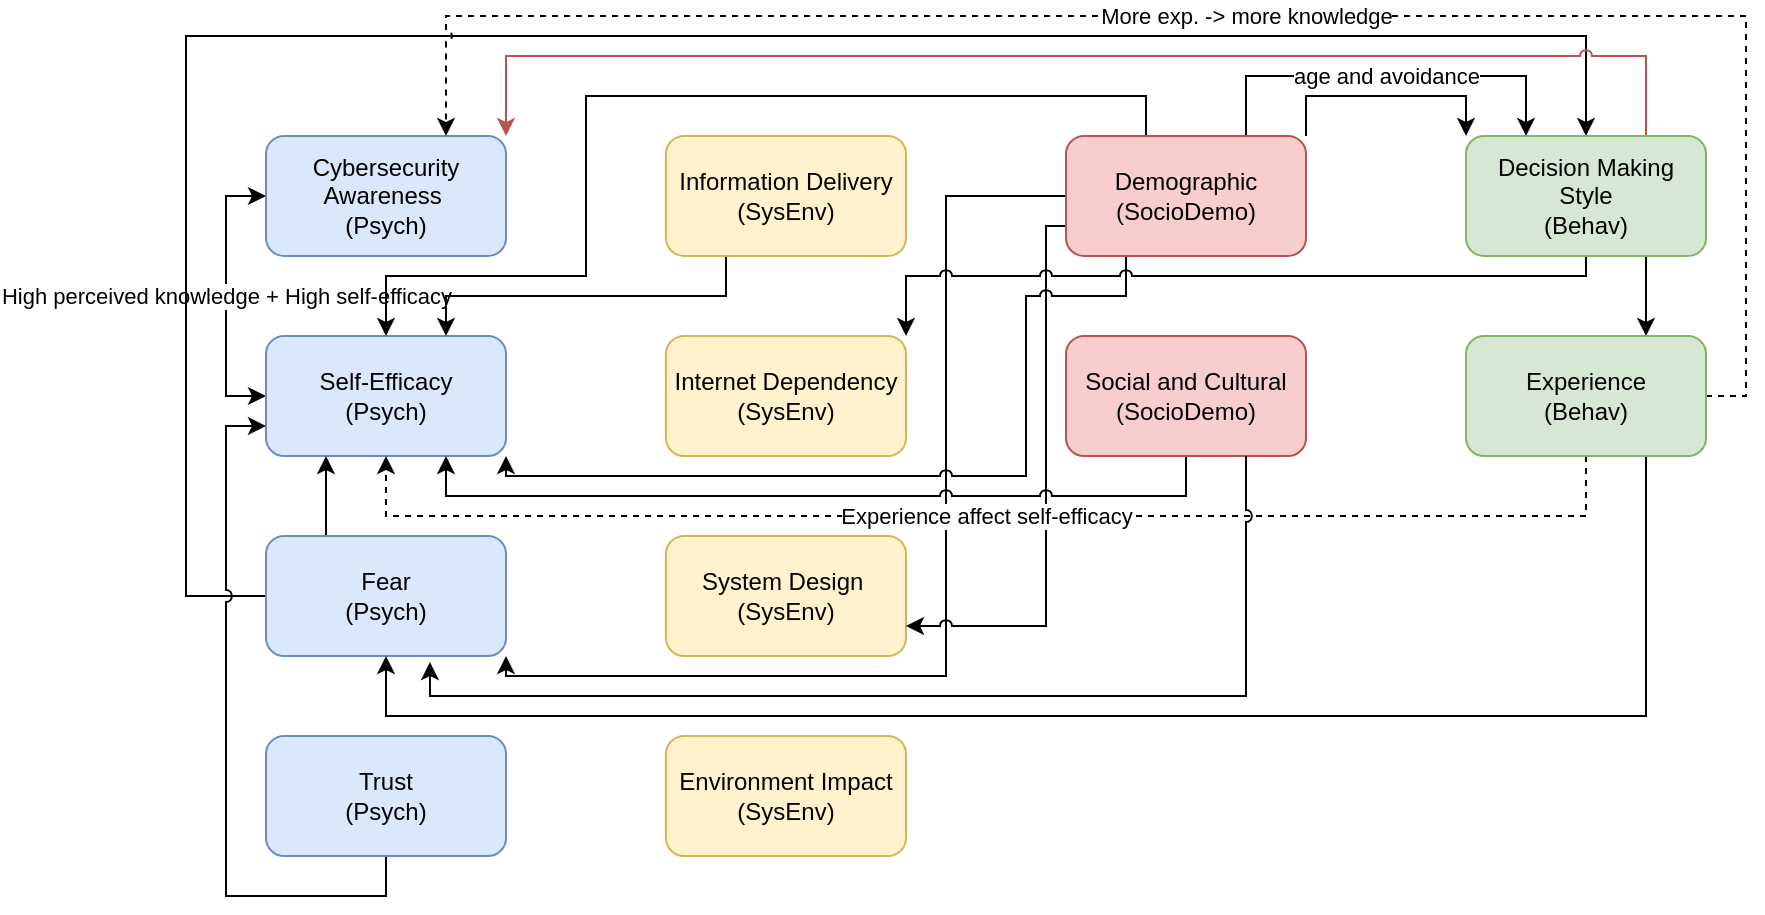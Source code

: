 <mxfile version="28.1.1" pages="3">
  <diagram name="Page-1" id="Dk5KH3D_nTtZC-o7jNqu">
    <mxGraphModel dx="2202" dy="768" grid="1" gridSize="10" guides="1" tooltips="1" connect="1" arrows="1" fold="1" page="1" pageScale="1" pageWidth="850" pageHeight="1100" math="0" shadow="0">
      <root>
        <mxCell id="0" />
        <mxCell id="1" parent="0" />
        <mxCell id="ku8M4nnd9gkYllifd4ZN-1" value="Cybersecurity Awareness&amp;nbsp;&lt;br&gt;(Psych)" style="rounded=1;whiteSpace=wrap;html=1;fillColor=#dae8fc;strokeColor=#6c8ebf;" parent="1" vertex="1">
          <mxGeometry x="80" y="80" width="120" height="60" as="geometry" />
        </mxCell>
        <mxCell id="SkmSBCSIT0Oq7I8b3XnM-7" value="High perceived knowledge + High self-efficacy" style="edgeStyle=orthogonalEdgeStyle;rounded=0;orthogonalLoop=1;jettySize=auto;html=1;exitX=0;exitY=0.5;exitDx=0;exitDy=0;entryX=0;entryY=0.5;entryDx=0;entryDy=0;startArrow=classic;startFill=1;jumpStyle=arc;" parent="1" source="ku8M4nnd9gkYllifd4ZN-2" target="ku8M4nnd9gkYllifd4ZN-1" edge="1">
          <mxGeometry relative="1" as="geometry" />
        </mxCell>
        <mxCell id="ku8M4nnd9gkYllifd4ZN-2" value="Self-Efficacy&lt;br&gt;(Psych)" style="rounded=1;whiteSpace=wrap;html=1;fillColor=#dae8fc;strokeColor=#6c8ebf;" parent="1" vertex="1">
          <mxGeometry x="80" y="180" width="120" height="60" as="geometry" />
        </mxCell>
        <mxCell id="Id32DltviCdmvm6kkwl5-5" style="edgeStyle=orthogonalEdgeStyle;shape=connector;rounded=0;jumpStyle=arc;orthogonalLoop=1;jettySize=auto;html=1;exitX=0;exitY=0.5;exitDx=0;exitDy=0;entryX=0.5;entryY=0;entryDx=0;entryDy=0;strokeColor=default;align=center;verticalAlign=middle;fontFamily=Helvetica;fontSize=11;fontColor=default;labelBackgroundColor=default;endArrow=classic;" edge="1" parent="1" source="ku8M4nnd9gkYllifd4ZN-3" target="ku8M4nnd9gkYllifd4ZN-11">
          <mxGeometry relative="1" as="geometry">
            <Array as="points">
              <mxPoint x="40" y="310" />
              <mxPoint x="40" y="30" />
              <mxPoint x="740" y="30" />
            </Array>
          </mxGeometry>
        </mxCell>
        <mxCell id="Id32DltviCdmvm6kkwl5-10" style="edgeStyle=orthogonalEdgeStyle;shape=connector;rounded=0;jumpStyle=arc;orthogonalLoop=1;jettySize=auto;html=1;exitX=0.25;exitY=0;exitDx=0;exitDy=0;entryX=0.25;entryY=1;entryDx=0;entryDy=0;strokeColor=default;align=center;verticalAlign=middle;fontFamily=Helvetica;fontSize=11;fontColor=default;labelBackgroundColor=default;endArrow=classic;" edge="1" parent="1" source="ku8M4nnd9gkYllifd4ZN-3" target="ku8M4nnd9gkYllifd4ZN-2">
          <mxGeometry relative="1" as="geometry" />
        </mxCell>
        <mxCell id="ku8M4nnd9gkYllifd4ZN-3" value="Fear&lt;br&gt;(Psych)" style="rounded=1;whiteSpace=wrap;html=1;fillColor=#dae8fc;strokeColor=#6c8ebf;" parent="1" vertex="1">
          <mxGeometry x="80" y="280" width="120" height="60" as="geometry" />
        </mxCell>
        <mxCell id="dDCWWGt2qfD9tHyZwhhX-2" style="edgeStyle=orthogonalEdgeStyle;rounded=0;orthogonalLoop=1;jettySize=auto;html=1;exitX=0.5;exitY=1;exitDx=0;exitDy=0;entryX=0;entryY=0.75;entryDx=0;entryDy=0;jumpStyle=arc;" parent="1" source="ku8M4nnd9gkYllifd4ZN-4" target="ku8M4nnd9gkYllifd4ZN-2" edge="1">
          <mxGeometry relative="1" as="geometry" />
        </mxCell>
        <mxCell id="ku8M4nnd9gkYllifd4ZN-4" value="Trust&lt;br&gt;(Psych)" style="rounded=1;whiteSpace=wrap;html=1;fillColor=#dae8fc;strokeColor=#6c8ebf;" parent="1" vertex="1">
          <mxGeometry x="80" y="380" width="120" height="60" as="geometry" />
        </mxCell>
        <mxCell id="dDCWWGt2qfD9tHyZwhhX-4" style="edgeStyle=orthogonalEdgeStyle;rounded=0;orthogonalLoop=1;jettySize=auto;html=1;exitX=0.25;exitY=1;exitDx=0;exitDy=0;entryX=0.75;entryY=0;entryDx=0;entryDy=0;jumpStyle=arc;" parent="1" source="ku8M4nnd9gkYllifd4ZN-5" target="ku8M4nnd9gkYllifd4ZN-2" edge="1">
          <mxGeometry relative="1" as="geometry">
            <Array as="points">
              <mxPoint x="310" y="160" />
              <mxPoint x="170" y="160" />
            </Array>
          </mxGeometry>
        </mxCell>
        <mxCell id="ku8M4nnd9gkYllifd4ZN-5" value="Information Delivery&lt;br&gt;(SysEnv)" style="rounded=1;whiteSpace=wrap;html=1;fillColor=#fff2cc;strokeColor=#d6b656;" parent="1" vertex="1">
          <mxGeometry x="280" y="80" width="120" height="60" as="geometry" />
        </mxCell>
        <mxCell id="ku8M4nnd9gkYllifd4ZN-6" value="Internet Dependency&lt;br&gt;(SysEnv)" style="rounded=1;whiteSpace=wrap;html=1;fillColor=#fff2cc;strokeColor=#d6b656;" parent="1" vertex="1">
          <mxGeometry x="280" y="180" width="120" height="60" as="geometry" />
        </mxCell>
        <mxCell id="ku8M4nnd9gkYllifd4ZN-7" value="System Design&lt;span style=&quot;background-color: transparent; color: light-dark(rgb(0, 0, 0), rgb(255, 255, 255));&quot;&gt;&amp;nbsp;&lt;/span&gt;&lt;div&gt;(SysEnv)&lt;/div&gt;" style="rounded=1;whiteSpace=wrap;html=1;fillColor=#fff2cc;strokeColor=#d6b656;" parent="1" vertex="1">
          <mxGeometry x="280" y="280" width="120" height="60" as="geometry" />
        </mxCell>
        <mxCell id="ku8M4nnd9gkYllifd4ZN-8" value="&lt;div&gt;Environment Impact&lt;br&gt;(SysEnv)&lt;/div&gt;" style="rounded=1;whiteSpace=wrap;html=1;fillColor=#fff2cc;strokeColor=#d6b656;" parent="1" vertex="1">
          <mxGeometry x="280" y="380" width="120" height="60" as="geometry" />
        </mxCell>
        <mxCell id="SkmSBCSIT0Oq7I8b3XnM-1" style="edgeStyle=orthogonalEdgeStyle;rounded=0;orthogonalLoop=1;jettySize=auto;html=1;exitX=0.5;exitY=0;exitDx=0;exitDy=0;entryX=0.5;entryY=0;entryDx=0;entryDy=0;jumpStyle=arc;" parent="1" source="ku8M4nnd9gkYllifd4ZN-9" target="ku8M4nnd9gkYllifd4ZN-2" edge="1">
          <mxGeometry relative="1" as="geometry">
            <Array as="points">
              <mxPoint x="520" y="80" />
              <mxPoint x="520" y="60" />
              <mxPoint x="240" y="60" />
              <mxPoint x="240" y="150" />
              <mxPoint x="140" y="150" />
            </Array>
          </mxGeometry>
        </mxCell>
        <mxCell id="dDCWWGt2qfD9tHyZwhhX-8" style="edgeStyle=orthogonalEdgeStyle;rounded=0;orthogonalLoop=1;jettySize=auto;html=1;exitX=0;exitY=0.5;exitDx=0;exitDy=0;entryX=1;entryY=1;entryDx=0;entryDy=0;jumpStyle=arc;" parent="1" source="ku8M4nnd9gkYllifd4ZN-9" target="ku8M4nnd9gkYllifd4ZN-3" edge="1">
          <mxGeometry relative="1" as="geometry">
            <Array as="points">
              <mxPoint x="420" y="110" />
              <mxPoint x="420" y="350" />
              <mxPoint x="200" y="350" />
            </Array>
          </mxGeometry>
        </mxCell>
        <mxCell id="Id32DltviCdmvm6kkwl5-1" style="edgeStyle=orthogonalEdgeStyle;rounded=0;orthogonalLoop=1;jettySize=auto;html=1;exitX=1;exitY=0;exitDx=0;exitDy=0;entryX=0;entryY=0;entryDx=0;entryDy=0;jumpStyle=arc;" edge="1" parent="1" source="ku8M4nnd9gkYllifd4ZN-9" target="ku8M4nnd9gkYllifd4ZN-11">
          <mxGeometry relative="1" as="geometry" />
        </mxCell>
        <mxCell id="Id32DltviCdmvm6kkwl5-2" style="edgeStyle=orthogonalEdgeStyle;rounded=0;orthogonalLoop=1;jettySize=auto;html=1;exitX=0;exitY=0.75;exitDx=0;exitDy=0;entryX=1;entryY=0.75;entryDx=0;entryDy=0;jumpStyle=arc;" edge="1" parent="1" source="ku8M4nnd9gkYllifd4ZN-9" target="ku8M4nnd9gkYllifd4ZN-7">
          <mxGeometry relative="1" as="geometry">
            <Array as="points">
              <mxPoint x="470" y="125" />
              <mxPoint x="470" y="325" />
            </Array>
          </mxGeometry>
        </mxCell>
        <mxCell id="Id32DltviCdmvm6kkwl5-3" value="age and avoidance" style="edgeStyle=orthogonalEdgeStyle;shape=connector;rounded=0;jumpStyle=arc;orthogonalLoop=1;jettySize=auto;html=1;exitX=0.75;exitY=0;exitDx=0;exitDy=0;entryX=0.25;entryY=0;entryDx=0;entryDy=0;strokeColor=default;align=center;verticalAlign=middle;fontFamily=Helvetica;fontSize=11;fontColor=default;labelBackgroundColor=default;endArrow=classic;" edge="1" parent="1" source="ku8M4nnd9gkYllifd4ZN-9" target="ku8M4nnd9gkYllifd4ZN-11">
          <mxGeometry relative="1" as="geometry">
            <Array as="points">
              <mxPoint x="570" y="50" />
              <mxPoint x="710" y="50" />
            </Array>
          </mxGeometry>
        </mxCell>
        <mxCell id="Id32DltviCdmvm6kkwl5-9" style="edgeStyle=orthogonalEdgeStyle;shape=connector;rounded=0;jumpStyle=arc;orthogonalLoop=1;jettySize=auto;html=1;exitX=0.25;exitY=1;exitDx=0;exitDy=0;entryX=1;entryY=1;entryDx=0;entryDy=0;strokeColor=default;align=center;verticalAlign=middle;fontFamily=Helvetica;fontSize=11;fontColor=default;labelBackgroundColor=default;endArrow=classic;" edge="1" parent="1" source="ku8M4nnd9gkYllifd4ZN-9" target="ku8M4nnd9gkYllifd4ZN-2">
          <mxGeometry relative="1" as="geometry">
            <Array as="points">
              <mxPoint x="510" y="160" />
              <mxPoint x="460" y="160" />
              <mxPoint x="460" y="250" />
              <mxPoint x="200" y="250" />
            </Array>
          </mxGeometry>
        </mxCell>
        <mxCell id="ku8M4nnd9gkYllifd4ZN-9" value="Demographic&lt;br&gt;(SocioDemo)" style="rounded=1;whiteSpace=wrap;html=1;fillColor=#f8cecc;strokeColor=#b85450;" parent="1" vertex="1">
          <mxGeometry x="480" y="80" width="120" height="60" as="geometry" />
        </mxCell>
        <mxCell id="dDCWWGt2qfD9tHyZwhhX-7" style="edgeStyle=orthogonalEdgeStyle;rounded=0;orthogonalLoop=1;jettySize=auto;html=1;exitX=0.5;exitY=1;exitDx=0;exitDy=0;entryX=0.75;entryY=1;entryDx=0;entryDy=0;jumpStyle=arc;" parent="1" source="ku8M4nnd9gkYllifd4ZN-10" target="ku8M4nnd9gkYllifd4ZN-2" edge="1">
          <mxGeometry relative="1" as="geometry" />
        </mxCell>
        <mxCell id="ku8M4nnd9gkYllifd4ZN-10" value="Social and Cultural&lt;br&gt;(SocioDemo)" style="rounded=1;whiteSpace=wrap;html=1;fillColor=#f8cecc;strokeColor=#b85450;" parent="1" vertex="1">
          <mxGeometry x="480" y="180" width="120" height="60" as="geometry" />
        </mxCell>
        <mxCell id="dDCWWGt2qfD9tHyZwhhX-6" style="edgeStyle=orthogonalEdgeStyle;rounded=0;orthogonalLoop=1;jettySize=auto;html=1;exitX=0.5;exitY=1;exitDx=0;exitDy=0;entryX=1;entryY=0;entryDx=0;entryDy=0;jumpStyle=arc;" parent="1" source="ku8M4nnd9gkYllifd4ZN-11" target="ku8M4nnd9gkYllifd4ZN-6" edge="1">
          <mxGeometry relative="1" as="geometry">
            <Array as="points">
              <mxPoint x="740" y="150" />
              <mxPoint x="400" y="150" />
            </Array>
          </mxGeometry>
        </mxCell>
        <mxCell id="Id32DltviCdmvm6kkwl5-6" style="edgeStyle=orthogonalEdgeStyle;shape=connector;rounded=0;jumpStyle=arc;orthogonalLoop=1;jettySize=auto;html=1;exitX=0.75;exitY=0;exitDx=0;exitDy=0;entryX=1;entryY=0;entryDx=0;entryDy=0;strokeColor=#b85450;align=center;verticalAlign=middle;fontFamily=Helvetica;fontSize=11;fontColor=default;labelBackgroundColor=default;endArrow=classic;fillColor=#f8cecc;" edge="1" parent="1" source="ku8M4nnd9gkYllifd4ZN-11" target="ku8M4nnd9gkYllifd4ZN-1">
          <mxGeometry relative="1" as="geometry">
            <Array as="points">
              <mxPoint x="770" y="40" />
              <mxPoint x="200" y="40" />
            </Array>
          </mxGeometry>
        </mxCell>
        <mxCell id="Id32DltviCdmvm6kkwl5-7" style="edgeStyle=orthogonalEdgeStyle;shape=connector;rounded=0;jumpStyle=arc;orthogonalLoop=1;jettySize=auto;html=1;exitX=0.75;exitY=1;exitDx=0;exitDy=0;entryX=0.75;entryY=0;entryDx=0;entryDy=0;strokeColor=default;align=center;verticalAlign=middle;fontFamily=Helvetica;fontSize=11;fontColor=default;labelBackgroundColor=default;endArrow=classic;" edge="1" parent="1" source="ku8M4nnd9gkYllifd4ZN-11" target="ku8M4nnd9gkYllifd4ZN-12">
          <mxGeometry relative="1" as="geometry" />
        </mxCell>
        <mxCell id="ku8M4nnd9gkYllifd4ZN-11" value="Decision Making Style&lt;br&gt;(Behav)" style="rounded=1;whiteSpace=wrap;html=1;fillColor=#d5e8d4;strokeColor=#82b366;" parent="1" vertex="1">
          <mxGeometry x="680" y="80" width="120" height="60" as="geometry" />
        </mxCell>
        <mxCell id="SkmSBCSIT0Oq7I8b3XnM-6" value="Experience affect self-efficacy" style="edgeStyle=orthogonalEdgeStyle;rounded=0;orthogonalLoop=1;jettySize=auto;html=1;exitX=0.5;exitY=1;exitDx=0;exitDy=0;entryX=0.5;entryY=1;entryDx=0;entryDy=0;dashed=1;jumpStyle=arc;" parent="1" source="ku8M4nnd9gkYllifd4ZN-12" target="ku8M4nnd9gkYllifd4ZN-2" edge="1">
          <mxGeometry relative="1" as="geometry">
            <Array as="points">
              <mxPoint x="740" y="270" />
              <mxPoint x="140" y="270" />
            </Array>
          </mxGeometry>
        </mxCell>
        <mxCell id="Id32DltviCdmvm6kkwl5-8" value="More exp. -&amp;gt; more knowledge" style="edgeStyle=orthogonalEdgeStyle;shape=connector;rounded=0;jumpStyle=arc;orthogonalLoop=1;jettySize=auto;html=1;exitX=1;exitY=0.5;exitDx=0;exitDy=0;entryX=0.75;entryY=0;entryDx=0;entryDy=0;strokeColor=default;align=center;verticalAlign=middle;fontFamily=Helvetica;fontSize=11;fontColor=default;labelBackgroundColor=default;endArrow=classic;dashed=1;" edge="1" parent="1" source="ku8M4nnd9gkYllifd4ZN-12" target="ku8M4nnd9gkYllifd4ZN-1">
          <mxGeometry relative="1" as="geometry">
            <Array as="points">
              <mxPoint x="820" y="210" />
              <mxPoint x="820" y="20" />
              <mxPoint x="170" y="20" />
            </Array>
          </mxGeometry>
        </mxCell>
        <mxCell id="Id32DltviCdmvm6kkwl5-12" style="edgeStyle=orthogonalEdgeStyle;shape=connector;rounded=0;jumpStyle=arc;orthogonalLoop=1;jettySize=auto;html=1;exitX=0.75;exitY=1;exitDx=0;exitDy=0;entryX=0.5;entryY=1;entryDx=0;entryDy=0;strokeColor=default;align=center;verticalAlign=middle;fontFamily=Helvetica;fontSize=11;fontColor=default;labelBackgroundColor=default;endArrow=classic;" edge="1" parent="1" source="ku8M4nnd9gkYllifd4ZN-12" target="ku8M4nnd9gkYllifd4ZN-3">
          <mxGeometry relative="1" as="geometry">
            <Array as="points">
              <mxPoint x="770" y="370" />
              <mxPoint x="140" y="370" />
            </Array>
          </mxGeometry>
        </mxCell>
        <mxCell id="ku8M4nnd9gkYllifd4ZN-12" value="Experience&lt;br&gt;(Behav)" style="rounded=1;whiteSpace=wrap;html=1;fillColor=#d5e8d4;strokeColor=#82b366;" parent="1" vertex="1">
          <mxGeometry x="680" y="180" width="120" height="60" as="geometry" />
        </mxCell>
        <mxCell id="Id32DltviCdmvm6kkwl5-11" style="edgeStyle=orthogonalEdgeStyle;shape=connector;rounded=0;jumpStyle=arc;orthogonalLoop=1;jettySize=auto;html=1;exitX=0.75;exitY=1;exitDx=0;exitDy=0;entryX=0.683;entryY=1.05;entryDx=0;entryDy=0;entryPerimeter=0;strokeColor=default;align=center;verticalAlign=middle;fontFamily=Helvetica;fontSize=11;fontColor=default;labelBackgroundColor=default;endArrow=classic;" edge="1" parent="1" source="ku8M4nnd9gkYllifd4ZN-10" target="ku8M4nnd9gkYllifd4ZN-3">
          <mxGeometry relative="1" as="geometry">
            <Array as="points">
              <mxPoint x="570" y="360" />
              <mxPoint x="162" y="360" />
            </Array>
          </mxGeometry>
        </mxCell>
      </root>
    </mxGraphModel>
  </diagram>
  <diagram name="Copy of Page-1" id="IxVkxDeGNalH0v7K7cHa">
    <mxGraphModel dx="1352" dy="768" grid="1" gridSize="10" guides="1" tooltips="1" connect="1" arrows="1" fold="1" page="1" pageScale="1" pageWidth="850" pageHeight="1100" math="0" shadow="0">
      <root>
        <mxCell id="jvpx-hk-9DW6_zQbPYDU-0" />
        <mxCell id="jvpx-hk-9DW6_zQbPYDU-1" parent="jvpx-hk-9DW6_zQbPYDU-0" />
        <mxCell id="-JyCa1wrIKhBo1HbL7ej-3" value="increases" style="edgeStyle=orthogonalEdgeStyle;rounded=0;orthogonalLoop=1;jettySize=auto;html=1;exitX=0;exitY=0.75;exitDx=0;exitDy=0;entryX=0;entryY=0.25;entryDx=0;entryDy=0;" edge="1" parent="jvpx-hk-9DW6_zQbPYDU-1" source="jvpx-hk-9DW6_zQbPYDU-2" target="-JyCa1wrIKhBo1HbL7ej-1">
          <mxGeometry relative="1" as="geometry" />
        </mxCell>
        <mxCell id="jvpx-hk-9DW6_zQbPYDU-2" value="Cybersecurity Awareness&amp;nbsp;&lt;br&gt;(Psych)" style="rounded=1;whiteSpace=wrap;html=1;fillColor=#dae8fc;strokeColor=#6c8ebf;" vertex="1" parent="jvpx-hk-9DW6_zQbPYDU-1">
          <mxGeometry x="80" y="80" width="120" height="60" as="geometry" />
        </mxCell>
        <mxCell id="jvpx-hk-9DW6_zQbPYDU-4" value="Self-Efficacy&lt;br&gt;(Psych)" style="rounded=1;whiteSpace=wrap;html=1;fillColor=#dae8fc;strokeColor=#6c8ebf;" vertex="1" parent="jvpx-hk-9DW6_zQbPYDU-1">
          <mxGeometry x="80" y="180" width="120" height="60" as="geometry" />
        </mxCell>
        <mxCell id="jvpx-hk-9DW6_zQbPYDU-7" value="Fear&lt;br&gt;(Psych)" style="rounded=1;whiteSpace=wrap;html=1;fillColor=#dae8fc;strokeColor=#6c8ebf;" vertex="1" parent="jvpx-hk-9DW6_zQbPYDU-1">
          <mxGeometry x="80" y="280" width="120" height="60" as="geometry" />
        </mxCell>
        <mxCell id="jvpx-hk-9DW6_zQbPYDU-9" value="Trust&lt;br&gt;(Psych)" style="rounded=1;whiteSpace=wrap;html=1;fillColor=#dae8fc;strokeColor=#6c8ebf;" vertex="1" parent="jvpx-hk-9DW6_zQbPYDU-1">
          <mxGeometry x="80" y="380" width="120" height="60" as="geometry" />
        </mxCell>
        <mxCell id="-JyCa1wrIKhBo1HbL7ej-4" value="increase" style="edgeStyle=orthogonalEdgeStyle;rounded=0;orthogonalLoop=1;jettySize=auto;html=1;exitX=0;exitY=0.75;exitDx=0;exitDy=0;entryX=1;entryY=0.75;entryDx=0;entryDy=0;" edge="1" parent="jvpx-hk-9DW6_zQbPYDU-1" source="jvpx-hk-9DW6_zQbPYDU-11" target="jvpx-hk-9DW6_zQbPYDU-2">
          <mxGeometry relative="1" as="geometry" />
        </mxCell>
        <mxCell id="jvpx-hk-9DW6_zQbPYDU-11" value="Information Delivery&lt;br&gt;(SysEnv)" style="rounded=1;whiteSpace=wrap;html=1;fillColor=#fff2cc;strokeColor=#d6b656;" vertex="1" parent="jvpx-hk-9DW6_zQbPYDU-1">
          <mxGeometry x="280" y="80" width="120" height="60" as="geometry" />
        </mxCell>
        <mxCell id="jvpx-hk-9DW6_zQbPYDU-12" value="Internet Dependency&lt;br&gt;(SysEnv)" style="rounded=1;whiteSpace=wrap;html=1;fillColor=#fff2cc;strokeColor=#d6b656;" vertex="1" parent="jvpx-hk-9DW6_zQbPYDU-1">
          <mxGeometry x="280" y="180" width="120" height="60" as="geometry" />
        </mxCell>
        <mxCell id="jvpx-hk-9DW6_zQbPYDU-13" value="System Design&lt;span style=&quot;background-color: transparent; color: light-dark(rgb(0, 0, 0), rgb(255, 255, 255));&quot;&gt;&amp;nbsp;&lt;/span&gt;&lt;div&gt;(SysEnv)&lt;/div&gt;" style="rounded=1;whiteSpace=wrap;html=1;fillColor=#fff2cc;strokeColor=#d6b656;" vertex="1" parent="jvpx-hk-9DW6_zQbPYDU-1">
          <mxGeometry x="280" y="280" width="120" height="60" as="geometry" />
        </mxCell>
        <mxCell id="jvpx-hk-9DW6_zQbPYDU-14" value="&lt;div&gt;Environment Impact&lt;br&gt;(SysEnv)&lt;/div&gt;" style="rounded=1;whiteSpace=wrap;html=1;fillColor=#fff2cc;strokeColor=#d6b656;" vertex="1" parent="jvpx-hk-9DW6_zQbPYDU-1">
          <mxGeometry x="280" y="380" width="120" height="60" as="geometry" />
        </mxCell>
        <mxCell id="jvpx-hk-9DW6_zQbPYDU-21" value="Demographic&lt;br&gt;(SocioDemo)" style="rounded=1;whiteSpace=wrap;html=1;fillColor=#f8cecc;strokeColor=#b85450;" vertex="1" parent="jvpx-hk-9DW6_zQbPYDU-1">
          <mxGeometry x="480" y="80" width="120" height="60" as="geometry" />
        </mxCell>
        <mxCell id="jvpx-hk-9DW6_zQbPYDU-23" value="Social and Cultural&lt;br&gt;(SocioDemo)" style="rounded=1;whiteSpace=wrap;html=1;fillColor=#f8cecc;strokeColor=#b85450;" vertex="1" parent="jvpx-hk-9DW6_zQbPYDU-1">
          <mxGeometry x="480" y="180" width="120" height="60" as="geometry" />
        </mxCell>
        <mxCell id="jvpx-hk-9DW6_zQbPYDU-27" value="Decision Making Style&lt;br&gt;(Behav)" style="rounded=1;whiteSpace=wrap;html=1;fillColor=#d5e8d4;strokeColor=#82b366;" vertex="1" parent="jvpx-hk-9DW6_zQbPYDU-1">
          <mxGeometry x="680" y="80" width="120" height="60" as="geometry" />
        </mxCell>
        <mxCell id="jvpx-hk-9DW6_zQbPYDU-31" value="Experience&lt;br&gt;(Behav)" style="rounded=1;whiteSpace=wrap;html=1;fillColor=#d5e8d4;strokeColor=#82b366;" vertex="1" parent="jvpx-hk-9DW6_zQbPYDU-1">
          <mxGeometry x="680" y="180" width="120" height="60" as="geometry" />
        </mxCell>
        <mxCell id="-JyCa1wrIKhBo1HbL7ej-0" value="Being Safe" style="rounded=1;whiteSpace=wrap;html=1;fillColor=#e1d5e7;strokeColor=#9673a6;" vertex="1" parent="jvpx-hk-9DW6_zQbPYDU-1">
          <mxGeometry x="580" y="570" width="120" height="60" as="geometry" />
        </mxCell>
        <mxCell id="-JyCa1wrIKhBo1HbL7ej-1" value="Secure Behavior" style="rounded=1;whiteSpace=wrap;html=1;fillColor=#e1d5e7;strokeColor=#9673a6;" vertex="1" parent="jvpx-hk-9DW6_zQbPYDU-1">
          <mxGeometry x="160" y="500" width="120" height="60" as="geometry" />
        </mxCell>
      </root>
    </mxGraphModel>
  </diagram>
  <diagram id="nVjXVaxDc0mkFGC4M_rG" name="Page-2">
    <mxGraphModel dx="3308" dy="1396" grid="1" gridSize="10" guides="1" tooltips="1" connect="1" arrows="1" fold="1" page="1" pageScale="1" pageWidth="850" pageHeight="1100" math="0" shadow="0">
      <root>
        <mxCell id="0" />
        <mxCell id="1" parent="0" />
        <mxCell id="yCaUs5lz8rlekobLfj3p-1" style="edgeStyle=none;shape=connector;curved=0;rounded=0;jumpStyle=none;jumpSize=5;orthogonalLoop=1;jettySize=auto;html=1;exitX=1;exitY=0.5;exitDx=0;exitDy=0;entryX=0;entryY=0.5;entryDx=0;entryDy=0;dashed=1;dashPattern=1 2;strokeColor=default;strokeWidth=4;align=center;verticalAlign=middle;fontFamily=Helvetica;fontSize=11;fontColor=default;labelBackgroundColor=default;endArrow=none;endFill=0;" parent="1" source="yCaUs5lz8rlekobLfj3p-3" target="yCaUs5lz8rlekobLfj3p-25" edge="1">
          <mxGeometry relative="1" as="geometry" />
        </mxCell>
        <mxCell id="yCaUs5lz8rlekobLfj3p-2" style="edgeStyle=none;shape=connector;curved=0;rounded=0;jumpStyle=none;jumpSize=5;orthogonalLoop=1;jettySize=auto;html=1;dashed=1;dashPattern=1 2;strokeColor=default;strokeWidth=4;align=center;verticalAlign=middle;fontFamily=Helvetica;fontSize=11;fontColor=default;labelBackgroundColor=default;endArrow=none;endFill=0;exitX=0;exitY=0.5;exitDx=0;exitDy=0;entryX=1;entryY=0.5;entryDx=0;entryDy=0;" parent="1" source="yCaUs5lz8rlekobLfj3p-3" target="yCaUs5lz8rlekobLfj3p-19" edge="1">
          <mxGeometry relative="1" as="geometry">
            <mxPoint x="430" y="848" as="targetPoint" />
            <mxPoint x="460" y="940" as="sourcePoint" />
          </mxGeometry>
        </mxCell>
        <mxCell id="yCaUs5lz8rlekobLfj3p-3" value="&lt;font style=&quot;font-size: 22px;&quot;&gt;Cybersecurity&lt;br&gt;Behavior&lt;/font&gt;" style="ellipse;whiteSpace=wrap;html=1;aspect=fixed;strokeWidth=4;fontSize=21;verticalAlign=middle;align=center;fontFamily=Helvetica;" parent="1" vertex="1">
          <mxGeometry x="490" y="830" width="220" height="220" as="geometry" />
        </mxCell>
        <mxCell id="yCaUs5lz8rlekobLfj3p-4" value="&lt;font style=&quot;color: light-dark(rgb(255, 255, 255), rgb(237, 237, 237)); font-size: 15px;&quot;&gt;Cybersecurity&lt;br&gt;Awareness&lt;/font&gt;" style="ellipse;whiteSpace=wrap;html=1;aspect=fixed;strokeWidth=3;fontSize=21;verticalAlign=middle;align=center;fontFamily=Helvetica;fillColor=#41D1B5;strokeColor=#41D1B5;fontStyle=1" parent="1" vertex="1">
          <mxGeometry x="900" y="516" width="279" height="279" as="geometry" />
        </mxCell>
        <mxCell id="yCaUs5lz8rlekobLfj3p-5" value="&lt;font style=&quot;color: light-dark(rgb(255, 255, 255), rgb(237, 237, 237)); font-size: 15px;&quot;&gt;Self-Efficacy&lt;/font&gt;" style="ellipse;whiteSpace=wrap;html=1;aspect=fixed;strokeWidth=3;fontSize=21;verticalAlign=middle;align=center;fontFamily=Helvetica;fillColor=#41D1B5;strokeColor=#41D1B5;fontStyle=1" parent="1" vertex="1">
          <mxGeometry x="1030" y="1160" width="183" height="183" as="geometry" />
        </mxCell>
        <mxCell id="yCaUs5lz8rlekobLfj3p-6" value="&lt;font style=&quot;color: light-dark(rgb(255, 255, 255), rgb(237, 237, 237)); font-size: 15px;&quot;&gt;Fear&lt;/font&gt;" style="ellipse;whiteSpace=wrap;html=1;aspect=fixed;strokeWidth=3;fontSize=21;verticalAlign=middle;align=center;fontFamily=Helvetica;fillColor=#41D1B5;strokeColor=#41D1B5;fontStyle=1" parent="1" vertex="1">
          <mxGeometry x="780" y="1198" width="63" height="63" as="geometry" />
        </mxCell>
        <mxCell id="yCaUs5lz8rlekobLfj3p-7" value="&lt;font style=&quot;color: light-dark(rgb(255, 255, 255), rgb(237, 237, 237)); font-size: 15px;&quot;&gt;Trust&lt;/font&gt;" style="ellipse;whiteSpace=wrap;html=1;aspect=fixed;strokeWidth=3;fontSize=21;verticalAlign=middle;align=center;fontFamily=Helvetica;fillColor=#41D1B5;strokeColor=#41D1B5;fontStyle=1" parent="1" vertex="1">
          <mxGeometry x="1116" y="908.5" width="63" height="63" as="geometry" />
        </mxCell>
        <mxCell id="yCaUs5lz8rlekobLfj3p-8" value="&lt;font style=&quot;color: light-dark(rgb(255, 255, 255), rgb(237, 237, 237)); font-size: 15px;&quot;&gt;Information Delivery&lt;/font&gt;" style="ellipse;whiteSpace=wrap;html=1;aspect=fixed;strokeWidth=3;fontSize=21;verticalAlign=middle;align=center;fontFamily=Helvetica;fillColor=#FE668C;strokeColor=#FE668C;fontStyle=1" parent="1" vertex="1">
          <mxGeometry x="-30" y="692" width="138" height="138" as="geometry" />
        </mxCell>
        <mxCell id="yCaUs5lz8rlekobLfj3p-9" value="&lt;font style=&quot;color: light-dark(rgb(255, 255, 255), rgb(237, 237, 237)); font-size: 15px;&quot;&gt;Internet Dependency&lt;/font&gt;" style="ellipse;whiteSpace=wrap;html=1;aspect=fixed;strokeWidth=3;fontSize=21;verticalAlign=middle;align=center;fontFamily=Helvetica;fillColor=#FE668C;strokeColor=#FE668C;fontStyle=1" parent="1" vertex="1">
          <mxGeometry x="314" y="1069.5" width="96" height="96" as="geometry" />
        </mxCell>
        <mxCell id="yCaUs5lz8rlekobLfj3p-10" value="&lt;font style=&quot;color: light-dark(rgb(255, 255, 255), rgb(237, 237, 237)); font-size: 15px;&quot;&gt;System Design&lt;/font&gt;" style="ellipse;whiteSpace=wrap;html=1;aspect=fixed;strokeWidth=3;fontSize=21;verticalAlign=middle;align=center;fontFamily=Helvetica;fillColor=#FE668C;strokeColor=#FE668C;fontStyle=1" parent="1" vertex="1">
          <mxGeometry x="280" y="580" width="87" height="87" as="geometry" />
        </mxCell>
        <mxCell id="yCaUs5lz8rlekobLfj3p-11" value="&lt;font style=&quot;color: light-dark(rgb(255, 255, 255), rgb(237, 237, 237)); font-size: 15px;&quot;&gt;Environment Impact&lt;/font&gt;" style="ellipse;whiteSpace=wrap;html=1;aspect=fixed;strokeWidth=3;fontSize=21;verticalAlign=middle;align=center;fontFamily=Helvetica;fillColor=#FE668C;strokeColor=#FE668C;fontStyle=1" parent="1" vertex="1">
          <mxGeometry x="22" y="988" width="138" height="138" as="geometry" />
        </mxCell>
        <mxCell id="yCaUs5lz8rlekobLfj3p-12" value="&lt;font style=&quot;color: light-dark(rgb(255, 255, 255), rgb(237, 237, 237)); font-size: 15px;&quot;&gt;Demographic&lt;/font&gt;" style="ellipse;whiteSpace=wrap;html=1;aspect=fixed;strokeWidth=3;fontSize=21;verticalAlign=middle;align=center;fontFamily=Helvetica;fillColor=#F99745;strokeColor=#F99745;fontStyle=1" parent="1" vertex="1">
          <mxGeometry x="410" y="458" width="150" height="150" as="geometry" />
        </mxCell>
        <mxCell id="yCaUs5lz8rlekobLfj3p-13" value="&lt;font style=&quot;color: light-dark(rgb(255, 255, 255), rgb(237, 237, 237)); font-size: 15px;&quot;&gt;Social &amp;amp; Cultural&lt;/font&gt;" style="ellipse;whiteSpace=wrap;html=1;aspect=fixed;strokeWidth=3;fontSize=21;verticalAlign=middle;align=center;fontFamily=Helvetica;fillColor=#F99745;strokeColor=#F99745;fontStyle=1" parent="1" vertex="1">
          <mxGeometry x="770" y="442" width="108" height="108" as="geometry" />
        </mxCell>
        <mxCell id="yCaUs5lz8rlekobLfj3p-14" style="edgeStyle=none;shape=connector;curved=0;rounded=0;jumpStyle=none;jumpSize=5;orthogonalLoop=1;jettySize=auto;html=1;exitX=1;exitY=0;exitDx=0;exitDy=0;entryX=0;entryY=1;entryDx=0;entryDy=0;dashed=1;dashPattern=1 2;strokeColor=#FFC639;strokeWidth=4;align=center;verticalAlign=middle;fontFamily=Helvetica;fontSize=11;fontColor=default;labelBackgroundColor=default;endArrow=none;endFill=0;" parent="1" source="yCaUs5lz8rlekobLfj3p-15" target="yCaUs5lz8rlekobLfj3p-28" edge="1">
          <mxGeometry relative="1" as="geometry" />
        </mxCell>
        <mxCell id="yCaUs5lz8rlekobLfj3p-15" value="&lt;font style=&quot;color: light-dark(rgb(255, 255, 255), rgb(237, 237, 237)); font-size: 15px;&quot;&gt;Decisionn-Making Style&lt;/font&gt;" style="ellipse;whiteSpace=wrap;html=1;aspect=fixed;strokeWidth=3;fontSize=21;verticalAlign=middle;align=center;fontFamily=Helvetica;fillColor=#FFC639;strokeColor=#FFC639;fontStyle=1" parent="1" vertex="1">
          <mxGeometry x="290" y="1218" width="117" height="117" as="geometry" />
        </mxCell>
        <mxCell id="yCaUs5lz8rlekobLfj3p-16" style="edgeStyle=none;shape=connector;curved=0;rounded=0;jumpStyle=none;jumpSize=5;orthogonalLoop=1;jettySize=auto;html=1;exitX=0.5;exitY=0;exitDx=0;exitDy=0;entryX=0.5;entryY=1;entryDx=0;entryDy=0;dashed=1;dashPattern=1 2;strokeColor=#FFC639;strokeWidth=4;align=center;verticalAlign=middle;fontFamily=Helvetica;fontSize=11;fontColor=default;labelBackgroundColor=default;endArrow=none;endFill=0;" parent="1" source="yCaUs5lz8rlekobLfj3p-17" target="yCaUs5lz8rlekobLfj3p-28" edge="1">
          <mxGeometry relative="1" as="geometry" />
        </mxCell>
        <mxCell id="yCaUs5lz8rlekobLfj3p-17" value="&lt;font color=&quot;#ffffff&quot;&gt;&lt;span style=&quot;font-size: 15px;&quot;&gt;Past Experience&lt;/span&gt;&lt;/font&gt;" style="ellipse;whiteSpace=wrap;html=1;aspect=fixed;strokeWidth=3;fontSize=21;verticalAlign=middle;align=center;fontFamily=Helvetica;fillColor=#FFC639;strokeColor=#FFC639;fontStyle=1" parent="1" vertex="1">
          <mxGeometry x="540" y="1348" width="87" height="87" as="geometry" />
        </mxCell>
        <mxCell id="yCaUs5lz8rlekobLfj3p-18" value="" style="group" parent="1" vertex="1" connectable="0">
          <mxGeometry x="150" y="718" width="280" height="280" as="geometry" />
        </mxCell>
        <mxCell id="yCaUs5lz8rlekobLfj3p-19" value="" style="ellipse;whiteSpace=wrap;html=1;aspect=fixed;strokeWidth=4;fontSize=21;verticalAlign=middle;align=center;fontFamily=Helvetica;strokeColor=#FE668C;" parent="yCaUs5lz8rlekobLfj3p-18" vertex="1">
          <mxGeometry width="297" height="297" as="geometry" />
        </mxCell>
        <mxCell id="yCaUs5lz8rlekobLfj3p-20" value="&lt;span style=&quot;color: rgb(255, 255, 255);&quot;&gt;&lt;font style=&quot;font-size: 25px;&quot;&gt;Systemic &amp;amp; Environmental Factors&lt;/font&gt;&lt;/span&gt;" style="ellipse;whiteSpace=wrap;html=1;aspect=fixed;strokeWidth=3;fontSize=21;verticalAlign=middle;align=center;fontFamily=Helvetica;fillColor=#FE668C;strokeColor=#FE668C;" parent="yCaUs5lz8rlekobLfj3p-18" vertex="1">
          <mxGeometry x="15" y="15" width="267" height="267" as="geometry" />
        </mxCell>
        <mxCell id="yCaUs5lz8rlekobLfj3p-21" value="" style="group" parent="1" vertex="1" connectable="0">
          <mxGeometry x="570" y="568" width="210" height="210" as="geometry" />
        </mxCell>
        <mxCell id="yCaUs5lz8rlekobLfj3p-22" value="" style="ellipse;whiteSpace=wrap;html=1;aspect=fixed;strokeWidth=4;fontSize=21;verticalAlign=middle;align=center;fontFamily=Helvetica;strokeColor=#F99745;" parent="yCaUs5lz8rlekobLfj3p-21" vertex="1">
          <mxGeometry width="222" height="222" as="geometry" />
        </mxCell>
        <mxCell id="yCaUs5lz8rlekobLfj3p-23" value="&lt;span style=&quot;color: rgb(255, 255, 255);&quot;&gt;&lt;font style=&quot;font-size: 25px;&quot;&gt;Socio-Demographic Factors&lt;/font&gt;&lt;/span&gt;" style="ellipse;whiteSpace=wrap;html=1;aspect=fixed;strokeWidth=3;fontSize=21;verticalAlign=middle;align=center;fontFamily=Helvetica;fillColor=#F99745;strokeColor=#F99745;" parent="yCaUs5lz8rlekobLfj3p-21" vertex="1">
          <mxGeometry x="15" y="15" width="192" height="192" as="geometry" />
        </mxCell>
        <mxCell id="yCaUs5lz8rlekobLfj3p-24" value="" style="group" parent="1" vertex="1" connectable="0">
          <mxGeometry x="760" y="818" width="330" height="310" as="geometry" />
        </mxCell>
        <mxCell id="yCaUs5lz8rlekobLfj3p-25" value="" style="ellipse;whiteSpace=wrap;html=1;aspect=fixed;strokeWidth=4;fontSize=21;verticalAlign=middle;align=center;fontFamily=Helvetica;strokeColor=#41D1B5;" parent="yCaUs5lz8rlekobLfj3p-24" vertex="1">
          <mxGeometry width="330" height="330" as="geometry" />
        </mxCell>
        <mxCell id="yCaUs5lz8rlekobLfj3p-26" value="&lt;font style=&quot;color: light-dark(rgb(255, 255, 255), rgb(237, 237, 237)); font-size: 25px;&quot;&gt;Psychological&lt;br&gt;Factors&lt;/font&gt;" style="ellipse;whiteSpace=wrap;html=1;aspect=fixed;strokeWidth=3;fontSize=21;verticalAlign=middle;align=center;fontFamily=Helvetica;fillColor=#41D1B5;strokeColor=#41D1B5;" parent="yCaUs5lz8rlekobLfj3p-24" vertex="1">
          <mxGeometry x="14.998" y="15" width="300" height="300" as="geometry" />
        </mxCell>
        <mxCell id="yCaUs5lz8rlekobLfj3p-27" value="" style="group" parent="1" vertex="1" connectable="0">
          <mxGeometry x="530" y="1086.5" width="200" height="200" as="geometry" />
        </mxCell>
        <mxCell id="yCaUs5lz8rlekobLfj3p-28" value="" style="ellipse;whiteSpace=wrap;html=1;aspect=fixed;strokeWidth=4;fontSize=21;verticalAlign=middle;align=center;fontFamily=Helvetica;strokeColor=#FFC639;" parent="yCaUs5lz8rlekobLfj3p-27" vertex="1">
          <mxGeometry width="213" height="213" as="geometry" />
        </mxCell>
        <mxCell id="yCaUs5lz8rlekobLfj3p-29" value="&lt;span style=&quot;color: rgb(255, 255, 255);&quot;&gt;&lt;font style=&quot;font-size: 25px;&quot;&gt;Behavioral Factors&lt;/font&gt;&lt;/span&gt;" style="ellipse;whiteSpace=wrap;html=1;aspect=fixed;strokeWidth=3;fontSize=21;verticalAlign=middle;align=center;fontFamily=Helvetica;fillColor=#FFC639;strokeColor=#FFC639;" parent="yCaUs5lz8rlekobLfj3p-27" vertex="1">
          <mxGeometry x="15" y="15" width="183" height="183" as="geometry" />
        </mxCell>
        <mxCell id="yCaUs5lz8rlekobLfj3p-30" style="edgeStyle=none;shape=connector;curved=0;rounded=0;jumpStyle=none;jumpSize=5;orthogonalLoop=1;jettySize=auto;html=1;exitX=0;exitY=0.5;exitDx=0;exitDy=0;entryX=0.5;entryY=1;entryDx=0;entryDy=0;dashed=1;dashPattern=1 2;strokeColor=#F99745;strokeWidth=4;align=center;verticalAlign=middle;fontFamily=Helvetica;fontSize=11;fontColor=default;labelBackgroundColor=default;endArrow=none;endFill=0;" parent="1" source="yCaUs5lz8rlekobLfj3p-22" target="yCaUs5lz8rlekobLfj3p-12" edge="1">
          <mxGeometry relative="1" as="geometry" />
        </mxCell>
        <mxCell id="yCaUs5lz8rlekobLfj3p-31" style="edgeStyle=none;shape=connector;curved=0;rounded=0;jumpStyle=none;jumpSize=5;orthogonalLoop=1;jettySize=auto;html=1;exitX=0.5;exitY=0;exitDx=0;exitDy=0;entryX=1;entryY=1;entryDx=0;entryDy=0;dashed=1;dashPattern=1 2;strokeColor=#F99745;strokeWidth=4;align=center;verticalAlign=middle;fontFamily=Helvetica;fontSize=11;fontColor=default;labelBackgroundColor=default;endArrow=none;endFill=0;" parent="1" source="yCaUs5lz8rlekobLfj3p-22" target="yCaUs5lz8rlekobLfj3p-13" edge="1">
          <mxGeometry relative="1" as="geometry" />
        </mxCell>
        <mxCell id="yCaUs5lz8rlekobLfj3p-32" style="edgeStyle=none;shape=connector;curved=0;rounded=0;jumpStyle=none;jumpSize=5;orthogonalLoop=1;jettySize=auto;html=1;exitX=0.5;exitY=0;exitDx=0;exitDy=0;entryX=0.5;entryY=1;entryDx=0;entryDy=0;dashed=1;dashPattern=1 2;strokeColor=default;strokeWidth=4;align=center;verticalAlign=middle;fontFamily=Helvetica;fontSize=11;fontColor=default;labelBackgroundColor=default;endArrow=none;endFill=0;" parent="1" source="yCaUs5lz8rlekobLfj3p-28" target="yCaUs5lz8rlekobLfj3p-3" edge="1">
          <mxGeometry relative="1" as="geometry" />
        </mxCell>
        <mxCell id="yCaUs5lz8rlekobLfj3p-33" style="edgeStyle=none;shape=connector;curved=0;rounded=0;jumpStyle=none;jumpSize=5;orthogonalLoop=1;jettySize=auto;html=1;exitX=0.5;exitY=1;exitDx=0;exitDy=0;entryX=0.5;entryY=0;entryDx=0;entryDy=0;dashed=1;dashPattern=1 2;strokeColor=default;strokeWidth=4;align=center;verticalAlign=middle;fontFamily=Helvetica;fontSize=11;fontColor=default;labelBackgroundColor=default;endArrow=none;endFill=0;" parent="1" source="yCaUs5lz8rlekobLfj3p-22" target="yCaUs5lz8rlekobLfj3p-3" edge="1">
          <mxGeometry relative="1" as="geometry" />
        </mxCell>
        <mxCell id="yCaUs5lz8rlekobLfj3p-34" style="edgeStyle=none;shape=connector;curved=0;rounded=0;jumpStyle=none;jumpSize=5;orthogonalLoop=1;jettySize=auto;html=1;exitX=0;exitY=0.5;exitDx=0;exitDy=0;entryX=1;entryY=0.5;entryDx=0;entryDy=0;dashed=1;dashPattern=1 2;strokeColor=#FE668C;strokeWidth=4;align=center;verticalAlign=middle;fontFamily=Helvetica;fontSize=11;fontColor=default;labelBackgroundColor=default;endArrow=none;endFill=0;" parent="1" source="yCaUs5lz8rlekobLfj3p-19" target="yCaUs5lz8rlekobLfj3p-8" edge="1">
          <mxGeometry relative="1" as="geometry" />
        </mxCell>
        <mxCell id="yCaUs5lz8rlekobLfj3p-35" style="edgeStyle=none;shape=connector;curved=0;rounded=0;jumpStyle=none;jumpSize=5;orthogonalLoop=1;jettySize=auto;html=1;exitX=0.5;exitY=0;exitDx=0;exitDy=0;entryX=1;entryY=1;entryDx=0;entryDy=0;dashed=1;dashPattern=1 2;strokeColor=#FE668C;strokeWidth=4;align=center;verticalAlign=middle;fontFamily=Helvetica;fontSize=11;fontColor=default;labelBackgroundColor=default;endArrow=none;endFill=0;" parent="1" source="yCaUs5lz8rlekobLfj3p-19" target="yCaUs5lz8rlekobLfj3p-10" edge="1">
          <mxGeometry relative="1" as="geometry" />
        </mxCell>
        <mxCell id="yCaUs5lz8rlekobLfj3p-36" style="edgeStyle=none;shape=connector;curved=0;rounded=0;jumpStyle=none;jumpSize=5;orthogonalLoop=1;jettySize=auto;html=1;exitX=0;exitY=1;exitDx=0;exitDy=0;entryX=0.985;entryY=0.328;entryDx=0;entryDy=0;entryPerimeter=0;dashed=1;dashPattern=1 2;strokeColor=#FE668C;strokeWidth=4;align=center;verticalAlign=middle;fontFamily=Helvetica;fontSize=11;fontColor=default;labelBackgroundColor=default;endArrow=none;endFill=0;" parent="1" source="yCaUs5lz8rlekobLfj3p-19" target="yCaUs5lz8rlekobLfj3p-11" edge="1">
          <mxGeometry relative="1" as="geometry" />
        </mxCell>
        <mxCell id="yCaUs5lz8rlekobLfj3p-37" style="edgeStyle=none;shape=connector;curved=0;rounded=0;jumpStyle=none;jumpSize=5;orthogonalLoop=1;jettySize=auto;html=1;exitX=0.5;exitY=1;exitDx=0;exitDy=0;entryX=0.5;entryY=0;entryDx=0;entryDy=0;dashed=1;dashPattern=1 2;strokeColor=#FE668C;strokeWidth=4;align=center;verticalAlign=middle;fontFamily=Helvetica;fontSize=11;fontColor=default;labelBackgroundColor=default;endArrow=none;endFill=0;" parent="1" source="yCaUs5lz8rlekobLfj3p-19" target="yCaUs5lz8rlekobLfj3p-9" edge="1">
          <mxGeometry relative="1" as="geometry" />
        </mxCell>
        <mxCell id="yCaUs5lz8rlekobLfj3p-38" style="edgeStyle=none;shape=connector;curved=0;rounded=0;jumpStyle=none;jumpSize=5;orthogonalLoop=1;jettySize=auto;html=1;exitX=1;exitY=1;exitDx=0;exitDy=0;entryX=0;entryY=1;entryDx=0;entryDy=0;dashed=1;dashPattern=1 2;strokeColor=#41D1B5;strokeWidth=4;align=center;verticalAlign=middle;fontFamily=Helvetica;fontSize=11;fontColor=default;labelBackgroundColor=default;endArrow=none;endFill=0;" parent="1" source="yCaUs5lz8rlekobLfj3p-25" target="yCaUs5lz8rlekobLfj3p-5" edge="1">
          <mxGeometry relative="1" as="geometry" />
        </mxCell>
        <mxCell id="yCaUs5lz8rlekobLfj3p-39" style="edgeStyle=none;shape=connector;curved=0;rounded=0;jumpStyle=none;jumpSize=5;orthogonalLoop=1;jettySize=auto;html=1;exitX=1;exitY=0;exitDx=0;exitDy=0;entryX=0;entryY=0.5;entryDx=0;entryDy=0;dashed=1;dashPattern=1 2;strokeColor=#41D1B5;strokeWidth=4;align=center;verticalAlign=middle;fontFamily=Helvetica;fontSize=11;fontColor=default;labelBackgroundColor=default;endArrow=none;endFill=0;" parent="1" source="yCaUs5lz8rlekobLfj3p-25" target="yCaUs5lz8rlekobLfj3p-7" edge="1">
          <mxGeometry relative="1" as="geometry" />
        </mxCell>
        <mxCell id="yCaUs5lz8rlekobLfj3p-40" style="edgeStyle=none;shape=connector;curved=0;rounded=0;jumpStyle=none;jumpSize=5;orthogonalLoop=1;jettySize=auto;html=1;exitX=0.5;exitY=0;exitDx=0;exitDy=0;entryX=0;entryY=1;entryDx=0;entryDy=0;dashed=1;dashPattern=1 2;strokeColor=#41D1B5;strokeWidth=4;align=center;verticalAlign=middle;fontFamily=Helvetica;fontSize=11;fontColor=default;labelBackgroundColor=default;endArrow=none;endFill=0;" parent="1" source="yCaUs5lz8rlekobLfj3p-25" target="yCaUs5lz8rlekobLfj3p-4" edge="1">
          <mxGeometry relative="1" as="geometry" />
        </mxCell>
        <mxCell id="yCaUs5lz8rlekobLfj3p-41" style="edgeStyle=none;shape=connector;curved=0;rounded=0;jumpStyle=none;jumpSize=5;orthogonalLoop=1;jettySize=auto;html=1;exitX=0.5;exitY=1;exitDx=0;exitDy=0;entryX=0.5;entryY=0;entryDx=0;entryDy=0;dashed=1;dashPattern=1 2;strokeColor=#41D1B5;strokeWidth=4;align=center;verticalAlign=middle;fontFamily=Helvetica;fontSize=11;fontColor=default;labelBackgroundColor=default;endArrow=none;endFill=0;" parent="1" source="yCaUs5lz8rlekobLfj3p-25" target="yCaUs5lz8rlekobLfj3p-6" edge="1">
          <mxGeometry relative="1" as="geometry" />
        </mxCell>
      </root>
    </mxGraphModel>
  </diagram>
</mxfile>
